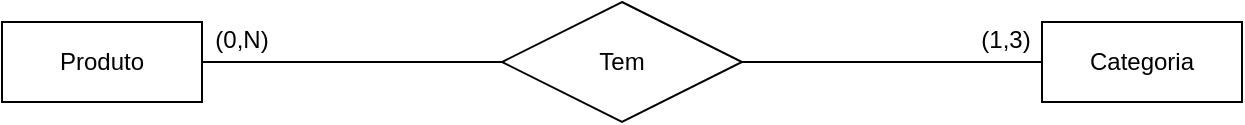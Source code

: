 <mxfile>
    <diagram id="M2EgchRHmHxEqw2A3mYg" name="Modelo Conceitual">
        <mxGraphModel dx="1100" dy="792" grid="1" gridSize="10" guides="1" tooltips="1" connect="1" arrows="1" fold="1" page="1" pageScale="1" pageWidth="850" pageHeight="1100" math="0" shadow="0">
            <root>
                <mxCell id="0"/>
                <mxCell id="1" parent="0"/>
                <mxCell id="5" style="edgeStyle=none;html=1;exitX=1;exitY=0.5;exitDx=0;exitDy=0;startArrow=none;startFill=0;endArrow=none;endFill=0;" edge="1" parent="1" source="2" target="4">
                    <mxGeometry relative="1" as="geometry"/>
                </mxCell>
                <mxCell id="2" value="Produto" style="whiteSpace=wrap;html=1;align=center;" vertex="1" parent="1">
                    <mxGeometry x="40" y="80" width="100" height="40" as="geometry"/>
                </mxCell>
                <mxCell id="3" value="Categoria" style="whiteSpace=wrap;html=1;align=center;" vertex="1" parent="1">
                    <mxGeometry x="560" y="80" width="100" height="40" as="geometry"/>
                </mxCell>
                <mxCell id="6" style="edgeStyle=none;html=1;exitX=1;exitY=0.5;exitDx=0;exitDy=0;entryX=0;entryY=0.5;entryDx=0;entryDy=0;startArrow=none;startFill=0;endArrow=none;endFill=0;" edge="1" parent="1" source="4" target="3">
                    <mxGeometry relative="1" as="geometry"/>
                </mxCell>
                <mxCell id="4" value="Tem" style="shape=rhombus;perimeter=rhombusPerimeter;whiteSpace=wrap;html=1;align=center;" vertex="1" parent="1">
                    <mxGeometry x="290" y="70" width="120" height="60" as="geometry"/>
                </mxCell>
                <mxCell id="7" value="(1,3)" style="text;html=1;strokeColor=none;fillColor=none;align=center;verticalAlign=middle;whiteSpace=wrap;rounded=0;" vertex="1" parent="1">
                    <mxGeometry x="512" y="74" width="60" height="30" as="geometry"/>
                </mxCell>
                <mxCell id="8" value="(0,N)" style="text;html=1;strokeColor=none;fillColor=none;align=center;verticalAlign=middle;whiteSpace=wrap;rounded=0;" vertex="1" parent="1">
                    <mxGeometry x="130" y="74" width="60" height="30" as="geometry"/>
                </mxCell>
            </root>
        </mxGraphModel>
    </diagram>
    <diagram id="k5Mk8tan1knakhjsMkod" name="Modelo Lógico">
        <mxGraphModel dx="1100" dy="792" grid="1" gridSize="10" guides="1" tooltips="1" connect="1" arrows="1" fold="1" page="1" pageScale="1" pageWidth="850" pageHeight="1100" math="0" shadow="0">
            <root>
                <mxCell id="0"/>
                <mxCell id="1" parent="0"/>
                <mxCell id="Te0nEC0OFTsJACwUj4Sx-1" value="produtos" style="shape=table;startSize=30;container=1;collapsible=1;childLayout=tableLayout;fixedRows=1;rowLines=0;fontStyle=1;align=center;resizeLast=1;" vertex="1" parent="1">
                    <mxGeometry x="40" y="80" width="180" height="210" as="geometry"/>
                </mxCell>
                <mxCell id="Te0nEC0OFTsJACwUj4Sx-2" value="" style="shape=tableRow;horizontal=0;startSize=0;swimlaneHead=0;swimlaneBody=0;fillColor=none;collapsible=0;dropTarget=0;points=[[0,0.5],[1,0.5]];portConstraint=eastwest;top=0;left=0;right=0;bottom=1;" vertex="1" parent="Te0nEC0OFTsJACwUj4Sx-1">
                    <mxGeometry y="30" width="180" height="30" as="geometry"/>
                </mxCell>
                <mxCell id="Te0nEC0OFTsJACwUj4Sx-3" value="PK" style="shape=partialRectangle;connectable=0;fillColor=none;top=0;left=0;bottom=0;right=0;fontStyle=1;overflow=hidden;" vertex="1" parent="Te0nEC0OFTsJACwUj4Sx-2">
                    <mxGeometry width="30" height="30" as="geometry">
                        <mxRectangle width="30" height="30" as="alternateBounds"/>
                    </mxGeometry>
                </mxCell>
                <mxCell id="Te0nEC0OFTsJACwUj4Sx-4" value="id:_UUID" style="shape=partialRectangle;connectable=0;fillColor=none;top=0;left=0;bottom=0;right=0;align=left;spacingLeft=6;fontStyle=5;overflow=hidden;" vertex="1" parent="Te0nEC0OFTsJACwUj4Sx-2">
                    <mxGeometry x="30" width="150" height="30" as="geometry">
                        <mxRectangle width="150" height="30" as="alternateBounds"/>
                    </mxGeometry>
                </mxCell>
                <mxCell id="Te0nEC0OFTsJACwUj4Sx-5" value="" style="shape=tableRow;horizontal=0;startSize=0;swimlaneHead=0;swimlaneBody=0;fillColor=none;collapsible=0;dropTarget=0;points=[[0,0.5],[1,0.5]];portConstraint=eastwest;top=0;left=0;right=0;bottom=0;" vertex="1" parent="Te0nEC0OFTsJACwUj4Sx-1">
                    <mxGeometry y="60" width="180" height="30" as="geometry"/>
                </mxCell>
                <mxCell id="Te0nEC0OFTsJACwUj4Sx-6" value="" style="shape=partialRectangle;connectable=0;fillColor=none;top=0;left=0;bottom=0;right=0;editable=1;overflow=hidden;" vertex="1" parent="Te0nEC0OFTsJACwUj4Sx-5">
                    <mxGeometry width="30" height="30" as="geometry">
                        <mxRectangle width="30" height="30" as="alternateBounds"/>
                    </mxGeometry>
                </mxCell>
                <mxCell id="Te0nEC0OFTsJACwUj4Sx-7" value="nome: String(50)" style="shape=partialRectangle;connectable=0;fillColor=none;top=0;left=0;bottom=0;right=0;align=left;spacingLeft=6;overflow=hidden;" vertex="1" parent="Te0nEC0OFTsJACwUj4Sx-5">
                    <mxGeometry x="30" width="150" height="30" as="geometry">
                        <mxRectangle width="150" height="30" as="alternateBounds"/>
                    </mxGeometry>
                </mxCell>
                <mxCell id="Te0nEC0OFTsJACwUj4Sx-16" value="" style="shape=tableRow;horizontal=0;startSize=0;swimlaneHead=0;swimlaneBody=0;fillColor=none;collapsible=0;dropTarget=0;points=[[0,0.5],[1,0.5]];portConstraint=eastwest;top=0;left=0;right=0;bottom=0;" vertex="1" parent="Te0nEC0OFTsJACwUj4Sx-1">
                    <mxGeometry y="90" width="180" height="30" as="geometry"/>
                </mxCell>
                <mxCell id="Te0nEC0OFTsJACwUj4Sx-17" value="" style="shape=partialRectangle;connectable=0;fillColor=none;top=0;left=0;bottom=0;right=0;editable=1;overflow=hidden;" vertex="1" parent="Te0nEC0OFTsJACwUj4Sx-16">
                    <mxGeometry width="30" height="30" as="geometry">
                        <mxRectangle width="30" height="30" as="alternateBounds"/>
                    </mxGeometry>
                </mxCell>
                <mxCell id="Te0nEC0OFTsJACwUj4Sx-18" value="descricao: String(200)" style="shape=partialRectangle;connectable=0;fillColor=none;top=0;left=0;bottom=0;right=0;align=left;spacingLeft=6;overflow=hidden;" vertex="1" parent="Te0nEC0OFTsJACwUj4Sx-16">
                    <mxGeometry x="30" width="150" height="30" as="geometry">
                        <mxRectangle width="150" height="30" as="alternateBounds"/>
                    </mxGeometry>
                </mxCell>
                <mxCell id="Te0nEC0OFTsJACwUj4Sx-8" value="" style="shape=tableRow;horizontal=0;startSize=0;swimlaneHead=0;swimlaneBody=0;fillColor=none;collapsible=0;dropTarget=0;points=[[0,0.5],[1,0.5]];portConstraint=eastwest;top=0;left=0;right=0;bottom=0;" vertex="1" parent="Te0nEC0OFTsJACwUj4Sx-1">
                    <mxGeometry y="120" width="180" height="30" as="geometry"/>
                </mxCell>
                <mxCell id="Te0nEC0OFTsJACwUj4Sx-9" value="" style="shape=partialRectangle;connectable=0;fillColor=none;top=0;left=0;bottom=0;right=0;editable=1;overflow=hidden;" vertex="1" parent="Te0nEC0OFTsJACwUj4Sx-8">
                    <mxGeometry width="30" height="30" as="geometry">
                        <mxRectangle width="30" height="30" as="alternateBounds"/>
                    </mxGeometry>
                </mxCell>
                <mxCell id="Te0nEC0OFTsJACwUj4Sx-10" value="valor: Integer" style="shape=partialRectangle;connectable=0;fillColor=none;top=0;left=0;bottom=0;right=0;align=left;spacingLeft=6;overflow=hidden;" vertex="1" parent="Te0nEC0OFTsJACwUj4Sx-8">
                    <mxGeometry x="30" width="150" height="30" as="geometry">
                        <mxRectangle width="150" height="30" as="alternateBounds"/>
                    </mxGeometry>
                </mxCell>
                <mxCell id="Te0nEC0OFTsJACwUj4Sx-11" value="" style="shape=tableRow;horizontal=0;startSize=0;swimlaneHead=0;swimlaneBody=0;fillColor=none;collapsible=0;dropTarget=0;points=[[0,0.5],[1,0.5]];portConstraint=eastwest;top=0;left=0;right=0;bottom=0;" vertex="1" parent="Te0nEC0OFTsJACwUj4Sx-1">
                    <mxGeometry y="150" width="180" height="30" as="geometry"/>
                </mxCell>
                <mxCell id="Te0nEC0OFTsJACwUj4Sx-12" value="" style="shape=partialRectangle;connectable=0;fillColor=none;top=0;left=0;bottom=0;right=0;editable=1;overflow=hidden;" vertex="1" parent="Te0nEC0OFTsJACwUj4Sx-11">
                    <mxGeometry width="30" height="30" as="geometry">
                        <mxRectangle width="30" height="30" as="alternateBounds"/>
                    </mxGeometry>
                </mxCell>
                <mxCell id="Te0nEC0OFTsJACwUj4Sx-13" value="data_criacao: Date" style="shape=partialRectangle;connectable=0;fillColor=none;top=0;left=0;bottom=0;right=0;align=left;spacingLeft=6;overflow=hidden;" vertex="1" parent="Te0nEC0OFTsJACwUj4Sx-11">
                    <mxGeometry x="30" width="150" height="30" as="geometry">
                        <mxRectangle width="150" height="30" as="alternateBounds"/>
                    </mxGeometry>
                </mxCell>
                <mxCell id="Te0nEC0OFTsJACwUj4Sx-19" value="" style="shape=tableRow;horizontal=0;startSize=0;swimlaneHead=0;swimlaneBody=0;fillColor=none;collapsible=0;dropTarget=0;points=[[0,0.5],[1,0.5]];portConstraint=eastwest;top=0;left=0;right=0;bottom=0;" vertex="1" parent="Te0nEC0OFTsJACwUj4Sx-1">
                    <mxGeometry y="180" width="180" height="30" as="geometry"/>
                </mxCell>
                <mxCell id="Te0nEC0OFTsJACwUj4Sx-20" value="" style="shape=partialRectangle;connectable=0;fillColor=none;top=0;left=0;bottom=0;right=0;editable=1;overflow=hidden;" vertex="1" parent="Te0nEC0OFTsJACwUj4Sx-19">
                    <mxGeometry width="30" height="30" as="geometry">
                        <mxRectangle width="30" height="30" as="alternateBounds"/>
                    </mxGeometry>
                </mxCell>
                <mxCell id="Te0nEC0OFTsJACwUj4Sx-21" value="data_atualizacao: Date" style="shape=partialRectangle;connectable=0;fillColor=none;top=0;left=0;bottom=0;right=0;align=left;spacingLeft=6;overflow=hidden;" vertex="1" parent="Te0nEC0OFTsJACwUj4Sx-19">
                    <mxGeometry x="30" width="150" height="30" as="geometry">
                        <mxRectangle width="150" height="30" as="alternateBounds"/>
                    </mxGeometry>
                </mxCell>
                <mxCell id="Te0nEC0OFTsJACwUj4Sx-22" value="categorias" style="shape=table;startSize=30;container=1;collapsible=1;childLayout=tableLayout;fixedRows=1;rowLines=0;fontStyle=1;align=center;resizeLast=1;" vertex="1" parent="1">
                    <mxGeometry x="600" y="80" width="180" height="150" as="geometry"/>
                </mxCell>
                <mxCell id="Te0nEC0OFTsJACwUj4Sx-23" value="" style="shape=tableRow;horizontal=0;startSize=0;swimlaneHead=0;swimlaneBody=0;fillColor=none;collapsible=0;dropTarget=0;points=[[0,0.5],[1,0.5]];portConstraint=eastwest;top=0;left=0;right=0;bottom=1;" vertex="1" parent="Te0nEC0OFTsJACwUj4Sx-22">
                    <mxGeometry y="30" width="180" height="30" as="geometry"/>
                </mxCell>
                <mxCell id="Te0nEC0OFTsJACwUj4Sx-24" value="PK" style="shape=partialRectangle;connectable=0;fillColor=none;top=0;left=0;bottom=0;right=0;fontStyle=1;overflow=hidden;" vertex="1" parent="Te0nEC0OFTsJACwUj4Sx-23">
                    <mxGeometry width="30" height="30" as="geometry">
                        <mxRectangle width="30" height="30" as="alternateBounds"/>
                    </mxGeometry>
                </mxCell>
                <mxCell id="Te0nEC0OFTsJACwUj4Sx-25" value="id:_UUID" style="shape=partialRectangle;connectable=0;fillColor=none;top=0;left=0;bottom=0;right=0;align=left;spacingLeft=6;fontStyle=5;overflow=hidden;" vertex="1" parent="Te0nEC0OFTsJACwUj4Sx-23">
                    <mxGeometry x="30" width="150" height="30" as="geometry">
                        <mxRectangle width="150" height="30" as="alternateBounds"/>
                    </mxGeometry>
                </mxCell>
                <mxCell id="Te0nEC0OFTsJACwUj4Sx-26" value="" style="shape=tableRow;horizontal=0;startSize=0;swimlaneHead=0;swimlaneBody=0;fillColor=none;collapsible=0;dropTarget=0;points=[[0,0.5],[1,0.5]];portConstraint=eastwest;top=0;left=0;right=0;bottom=0;" vertex="1" parent="Te0nEC0OFTsJACwUj4Sx-22">
                    <mxGeometry y="60" width="180" height="30" as="geometry"/>
                </mxCell>
                <mxCell id="Te0nEC0OFTsJACwUj4Sx-27" value="" style="shape=partialRectangle;connectable=0;fillColor=none;top=0;left=0;bottom=0;right=0;editable=1;overflow=hidden;" vertex="1" parent="Te0nEC0OFTsJACwUj4Sx-26">
                    <mxGeometry width="30" height="30" as="geometry">
                        <mxRectangle width="30" height="30" as="alternateBounds"/>
                    </mxGeometry>
                </mxCell>
                <mxCell id="Te0nEC0OFTsJACwUj4Sx-28" value="nome: String(50)" style="shape=partialRectangle;connectable=0;fillColor=none;top=0;left=0;bottom=0;right=0;align=left;spacingLeft=6;overflow=hidden;" vertex="1" parent="Te0nEC0OFTsJACwUj4Sx-26">
                    <mxGeometry x="30" width="150" height="30" as="geometry">
                        <mxRectangle width="150" height="30" as="alternateBounds"/>
                    </mxGeometry>
                </mxCell>
                <mxCell id="Te0nEC0OFTsJACwUj4Sx-35" value="" style="shape=tableRow;horizontal=0;startSize=0;swimlaneHead=0;swimlaneBody=0;fillColor=none;collapsible=0;dropTarget=0;points=[[0,0.5],[1,0.5]];portConstraint=eastwest;top=0;left=0;right=0;bottom=0;" vertex="1" parent="Te0nEC0OFTsJACwUj4Sx-22">
                    <mxGeometry y="90" width="180" height="30" as="geometry"/>
                </mxCell>
                <mxCell id="Te0nEC0OFTsJACwUj4Sx-36" value="" style="shape=partialRectangle;connectable=0;fillColor=none;top=0;left=0;bottom=0;right=0;editable=1;overflow=hidden;" vertex="1" parent="Te0nEC0OFTsJACwUj4Sx-35">
                    <mxGeometry width="30" height="30" as="geometry">
                        <mxRectangle width="30" height="30" as="alternateBounds"/>
                    </mxGeometry>
                </mxCell>
                <mxCell id="Te0nEC0OFTsJACwUj4Sx-37" value="data_criacao: Date" style="shape=partialRectangle;connectable=0;fillColor=none;top=0;left=0;bottom=0;right=0;align=left;spacingLeft=6;overflow=hidden;" vertex="1" parent="Te0nEC0OFTsJACwUj4Sx-35">
                    <mxGeometry x="30" width="150" height="30" as="geometry">
                        <mxRectangle width="150" height="30" as="alternateBounds"/>
                    </mxGeometry>
                </mxCell>
                <mxCell id="Te0nEC0OFTsJACwUj4Sx-38" value="" style="shape=tableRow;horizontal=0;startSize=0;swimlaneHead=0;swimlaneBody=0;fillColor=none;collapsible=0;dropTarget=0;points=[[0,0.5],[1,0.5]];portConstraint=eastwest;top=0;left=0;right=0;bottom=0;" vertex="1" parent="Te0nEC0OFTsJACwUj4Sx-22">
                    <mxGeometry y="120" width="180" height="30" as="geometry"/>
                </mxCell>
                <mxCell id="Te0nEC0OFTsJACwUj4Sx-39" value="" style="shape=partialRectangle;connectable=0;fillColor=none;top=0;left=0;bottom=0;right=0;editable=1;overflow=hidden;" vertex="1" parent="Te0nEC0OFTsJACwUj4Sx-38">
                    <mxGeometry width="30" height="30" as="geometry">
                        <mxRectangle width="30" height="30" as="alternateBounds"/>
                    </mxGeometry>
                </mxCell>
                <mxCell id="Te0nEC0OFTsJACwUj4Sx-40" value="data_atualizacao: Date" style="shape=partialRectangle;connectable=0;fillColor=none;top=0;left=0;bottom=0;right=0;align=left;spacingLeft=6;overflow=hidden;" vertex="1" parent="Te0nEC0OFTsJACwUj4Sx-38">
                    <mxGeometry x="30" width="150" height="30" as="geometry">
                        <mxRectangle width="150" height="30" as="alternateBounds"/>
                    </mxGeometry>
                </mxCell>
                <mxCell id="Te0nEC0OFTsJACwUj4Sx-41" value="produtos_categorias" style="shape=table;startSize=30;container=1;collapsible=1;childLayout=tableLayout;fixedRows=1;rowLines=0;fontStyle=1;align=center;resizeLast=1;" vertex="1" parent="1">
                    <mxGeometry x="320" y="80" width="180" height="150" as="geometry"/>
                </mxCell>
                <mxCell id="Te0nEC0OFTsJACwUj4Sx-42" value="" style="shape=tableRow;horizontal=0;startSize=0;swimlaneHead=0;swimlaneBody=0;fillColor=none;collapsible=0;dropTarget=0;points=[[0,0.5],[1,0.5]];portConstraint=eastwest;top=0;left=0;right=0;bottom=1;" vertex="1" parent="Te0nEC0OFTsJACwUj4Sx-41">
                    <mxGeometry y="30" width="180" height="30" as="geometry"/>
                </mxCell>
                <mxCell id="Te0nEC0OFTsJACwUj4Sx-43" value="PK" style="shape=partialRectangle;connectable=0;fillColor=none;top=0;left=0;bottom=0;right=0;fontStyle=1;overflow=hidden;" vertex="1" parent="Te0nEC0OFTsJACwUj4Sx-42">
                    <mxGeometry width="30" height="30" as="geometry">
                        <mxRectangle width="30" height="30" as="alternateBounds"/>
                    </mxGeometry>
                </mxCell>
                <mxCell id="Te0nEC0OFTsJACwUj4Sx-44" value="produto_id:_UUID" style="shape=partialRectangle;connectable=0;fillColor=none;top=0;left=0;bottom=0;right=0;align=left;spacingLeft=6;fontStyle=5;overflow=hidden;" vertex="1" parent="Te0nEC0OFTsJACwUj4Sx-42">
                    <mxGeometry x="30" width="150" height="30" as="geometry">
                        <mxRectangle width="150" height="30" as="alternateBounds"/>
                    </mxGeometry>
                </mxCell>
                <mxCell id="Te0nEC0OFTsJACwUj4Sx-54" value="" style="shape=tableRow;horizontal=0;startSize=0;swimlaneHead=0;swimlaneBody=0;fillColor=none;collapsible=0;dropTarget=0;points=[[0,0.5],[1,0.5]];portConstraint=eastwest;top=0;left=0;right=0;bottom=1;" vertex="1" parent="Te0nEC0OFTsJACwUj4Sx-41">
                    <mxGeometry y="60" width="180" height="30" as="geometry"/>
                </mxCell>
                <mxCell id="Te0nEC0OFTsJACwUj4Sx-55" value="PK" style="shape=partialRectangle;connectable=0;fillColor=none;top=0;left=0;bottom=0;right=0;fontStyle=1;overflow=hidden;" vertex="1" parent="Te0nEC0OFTsJACwUj4Sx-54">
                    <mxGeometry width="30" height="30" as="geometry">
                        <mxRectangle width="30" height="30" as="alternateBounds"/>
                    </mxGeometry>
                </mxCell>
                <mxCell id="Te0nEC0OFTsJACwUj4Sx-56" value="categoria_id:_UUID" style="shape=partialRectangle;connectable=0;fillColor=none;top=0;left=0;bottom=0;right=0;align=left;spacingLeft=6;fontStyle=5;overflow=hidden;" vertex="1" parent="Te0nEC0OFTsJACwUj4Sx-54">
                    <mxGeometry x="30" width="150" height="30" as="geometry">
                        <mxRectangle width="150" height="30" as="alternateBounds"/>
                    </mxGeometry>
                </mxCell>
                <mxCell id="Te0nEC0OFTsJACwUj4Sx-48" value="" style="shape=tableRow;horizontal=0;startSize=0;swimlaneHead=0;swimlaneBody=0;fillColor=none;collapsible=0;dropTarget=0;points=[[0,0.5],[1,0.5]];portConstraint=eastwest;top=0;left=0;right=0;bottom=0;" vertex="1" parent="Te0nEC0OFTsJACwUj4Sx-41">
                    <mxGeometry y="90" width="180" height="30" as="geometry"/>
                </mxCell>
                <mxCell id="Te0nEC0OFTsJACwUj4Sx-49" value="" style="shape=partialRectangle;connectable=0;fillColor=none;top=0;left=0;bottom=0;right=0;editable=1;overflow=hidden;" vertex="1" parent="Te0nEC0OFTsJACwUj4Sx-48">
                    <mxGeometry width="30" height="30" as="geometry">
                        <mxRectangle width="30" height="30" as="alternateBounds"/>
                    </mxGeometry>
                </mxCell>
                <mxCell id="Te0nEC0OFTsJACwUj4Sx-50" value="data_criacao: Date" style="shape=partialRectangle;connectable=0;fillColor=none;top=0;left=0;bottom=0;right=0;align=left;spacingLeft=6;overflow=hidden;" vertex="1" parent="Te0nEC0OFTsJACwUj4Sx-48">
                    <mxGeometry x="30" width="150" height="30" as="geometry">
                        <mxRectangle width="150" height="30" as="alternateBounds"/>
                    </mxGeometry>
                </mxCell>
                <mxCell id="Te0nEC0OFTsJACwUj4Sx-51" value="" style="shape=tableRow;horizontal=0;startSize=0;swimlaneHead=0;swimlaneBody=0;fillColor=none;collapsible=0;dropTarget=0;points=[[0,0.5],[1,0.5]];portConstraint=eastwest;top=0;left=0;right=0;bottom=0;" vertex="1" parent="Te0nEC0OFTsJACwUj4Sx-41">
                    <mxGeometry y="120" width="180" height="30" as="geometry"/>
                </mxCell>
                <mxCell id="Te0nEC0OFTsJACwUj4Sx-52" value="" style="shape=partialRectangle;connectable=0;fillColor=none;top=0;left=0;bottom=0;right=0;editable=1;overflow=hidden;" vertex="1" parent="Te0nEC0OFTsJACwUj4Sx-51">
                    <mxGeometry width="30" height="30" as="geometry">
                        <mxRectangle width="30" height="30" as="alternateBounds"/>
                    </mxGeometry>
                </mxCell>
                <mxCell id="Te0nEC0OFTsJACwUj4Sx-53" value="data_atualizacao: Date" style="shape=partialRectangle;connectable=0;fillColor=none;top=0;left=0;bottom=0;right=0;align=left;spacingLeft=6;overflow=hidden;" vertex="1" parent="Te0nEC0OFTsJACwUj4Sx-51">
                    <mxGeometry x="30" width="150" height="30" as="geometry">
                        <mxRectangle width="150" height="30" as="alternateBounds"/>
                    </mxGeometry>
                </mxCell>
                <mxCell id="Te0nEC0OFTsJACwUj4Sx-58" value="" style="edgeStyle=entityRelationEdgeStyle;fontSize=12;html=1;endArrow=ERzeroToMany;startArrow=ERmandOne;entryX=0;entryY=0.5;entryDx=0;entryDy=0;exitX=1;exitY=0.5;exitDx=0;exitDy=0;" edge="1" parent="1" source="Te0nEC0OFTsJACwUj4Sx-5" target="Te0nEC0OFTsJACwUj4Sx-54">
                    <mxGeometry width="100" height="100" relative="1" as="geometry">
                        <mxPoint x="220" y="230" as="sourcePoint"/>
                        <mxPoint x="320" y="130" as="targetPoint"/>
                    </mxGeometry>
                </mxCell>
                <mxCell id="Te0nEC0OFTsJACwUj4Sx-59" value="" style="edgeStyle=entityRelationEdgeStyle;fontSize=12;html=1;endArrow=ERzeroToMany;startArrow=ERmandOne;entryX=1;entryY=0.5;entryDx=0;entryDy=0;exitX=0;exitY=0.5;exitDx=0;exitDy=0;" edge="1" parent="1" source="Te0nEC0OFTsJACwUj4Sx-26" target="Te0nEC0OFTsJACwUj4Sx-54">
                    <mxGeometry width="100" height="100" relative="1" as="geometry">
                        <mxPoint x="498.92" y="165" as="sourcePoint"/>
                        <mxPoint x="600" y="120" as="targetPoint"/>
                    </mxGeometry>
                </mxCell>
            </root>
        </mxGraphModel>
    </diagram>
</mxfile>